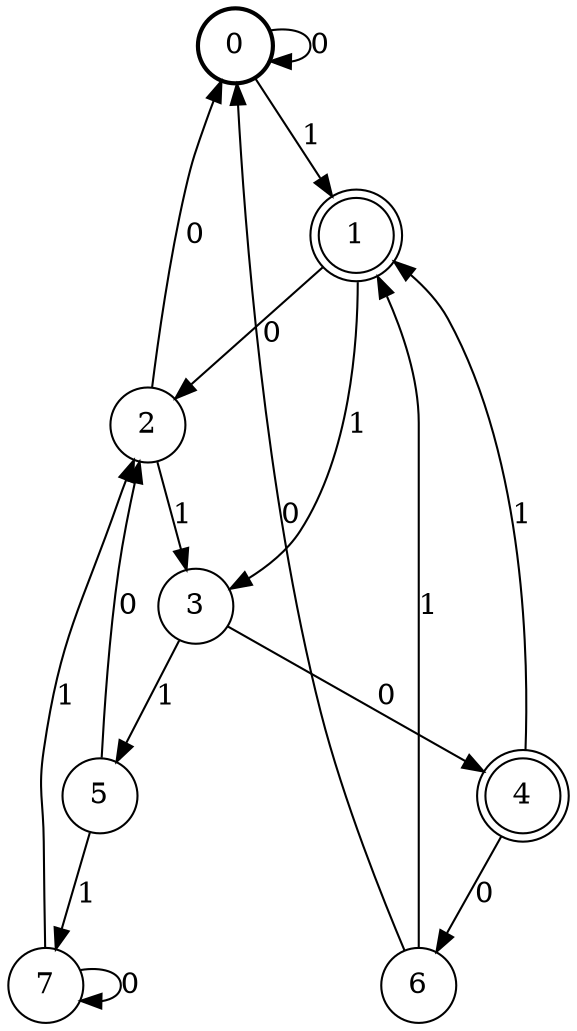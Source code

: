 digraph Automat {
    node [shape = circle];
    0 [style = "bold"];
    0 -> 0 [label = "0"];
    0 -> 1 [label = "1"];
    1 [peripheries=2]
    1 -> 2 [label = "0"];
    1 -> 3 [label = "1"];
    2 -> 0 [label = "0"];
    2 -> 3 [label = "1"];
    3 -> 4 [label = "0"];
    3 -> 5 [label = "1"];
    4 [peripheries=2]
    4 -> 6 [label = "0"];
    4 -> 1 [label = "1"];
    5 -> 2 [label = "0"];
    5 -> 7 [label = "1"];
    6 -> 0 [label = "0"];
    6 -> 1 [label = "1"];
    7 -> 7 [label = "0"];
    7 -> 2 [label = "1"];
}
